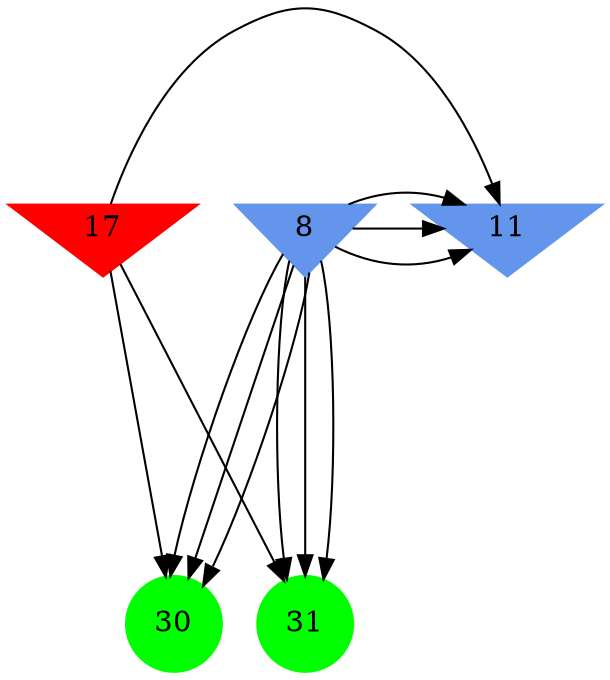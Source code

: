 digraph brain {
	ranksep=2.0;
	8 [shape=invtriangle,style=filled,color=cornflowerblue];
	11 [shape=invtriangle,style=filled,color=cornflowerblue];
	17 [shape=invtriangle,style=filled,color=red];
	30 [shape=circle,style=filled,color=green];
	31 [shape=circle,style=filled,color=green];
	17	->	30;
	17	->	11;
	17	->	31;
	8	->	30;
	8	->	11;
	8	->	31;
	8	->	30;
	8	->	11;
	8	->	31;
	8	->	30;
	8	->	11;
	8	->	31;
	{ rank=same; 8; 11; 17; }
	{ rank=same; }
	{ rank=same; 30; 31; }
}
